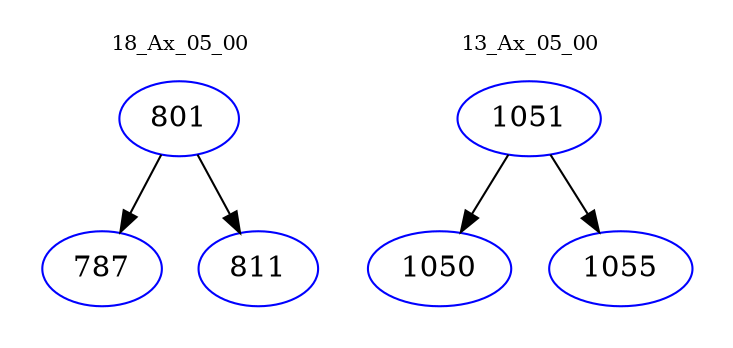 digraph{
subgraph cluster_0 {
color = white
label = "18_Ax_05_00";
fontsize=10;
T0_801 [label="801", color="blue"]
T0_801 -> T0_787 [color="black"]
T0_787 [label="787", color="blue"]
T0_801 -> T0_811 [color="black"]
T0_811 [label="811", color="blue"]
}
subgraph cluster_1 {
color = white
label = "13_Ax_05_00";
fontsize=10;
T1_1051 [label="1051", color="blue"]
T1_1051 -> T1_1050 [color="black"]
T1_1050 [label="1050", color="blue"]
T1_1051 -> T1_1055 [color="black"]
T1_1055 [label="1055", color="blue"]
}
}
